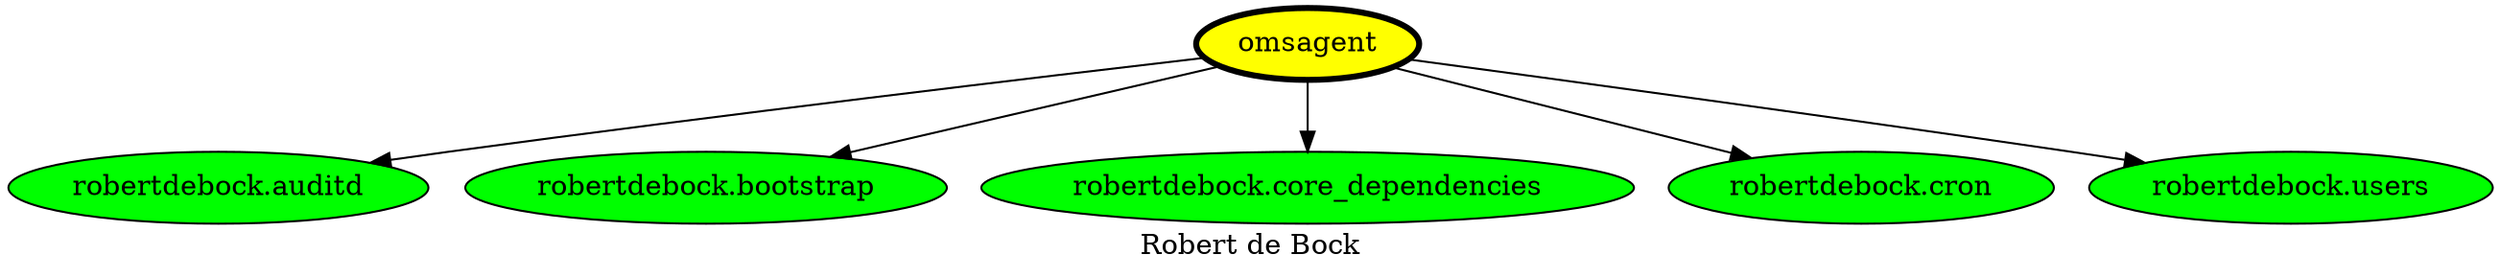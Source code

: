 digraph PhiloDilemma {
  label = "Robert de Bock" ;
  overlap=false
  {
    "omsagent" [fillcolor=yellow style=filled penwidth=3]
    "robertdebock.auditd" [fillcolor=green style=filled]
    "robertdebock.bootstrap" [fillcolor=green style=filled]
    "robertdebock.core_dependencies" [fillcolor=green style=filled]
    "robertdebock.cron" [fillcolor=green style=filled]
    "robertdebock.users" [fillcolor=green style=filled]
  }
  "omsagent" -> "robertdebock.auditd"
  "omsagent" -> "robertdebock.bootstrap"
  "omsagent" -> "robertdebock.core_dependencies"
  "omsagent" -> "robertdebock.cron"
  "omsagent" -> "robertdebock.users"
}

